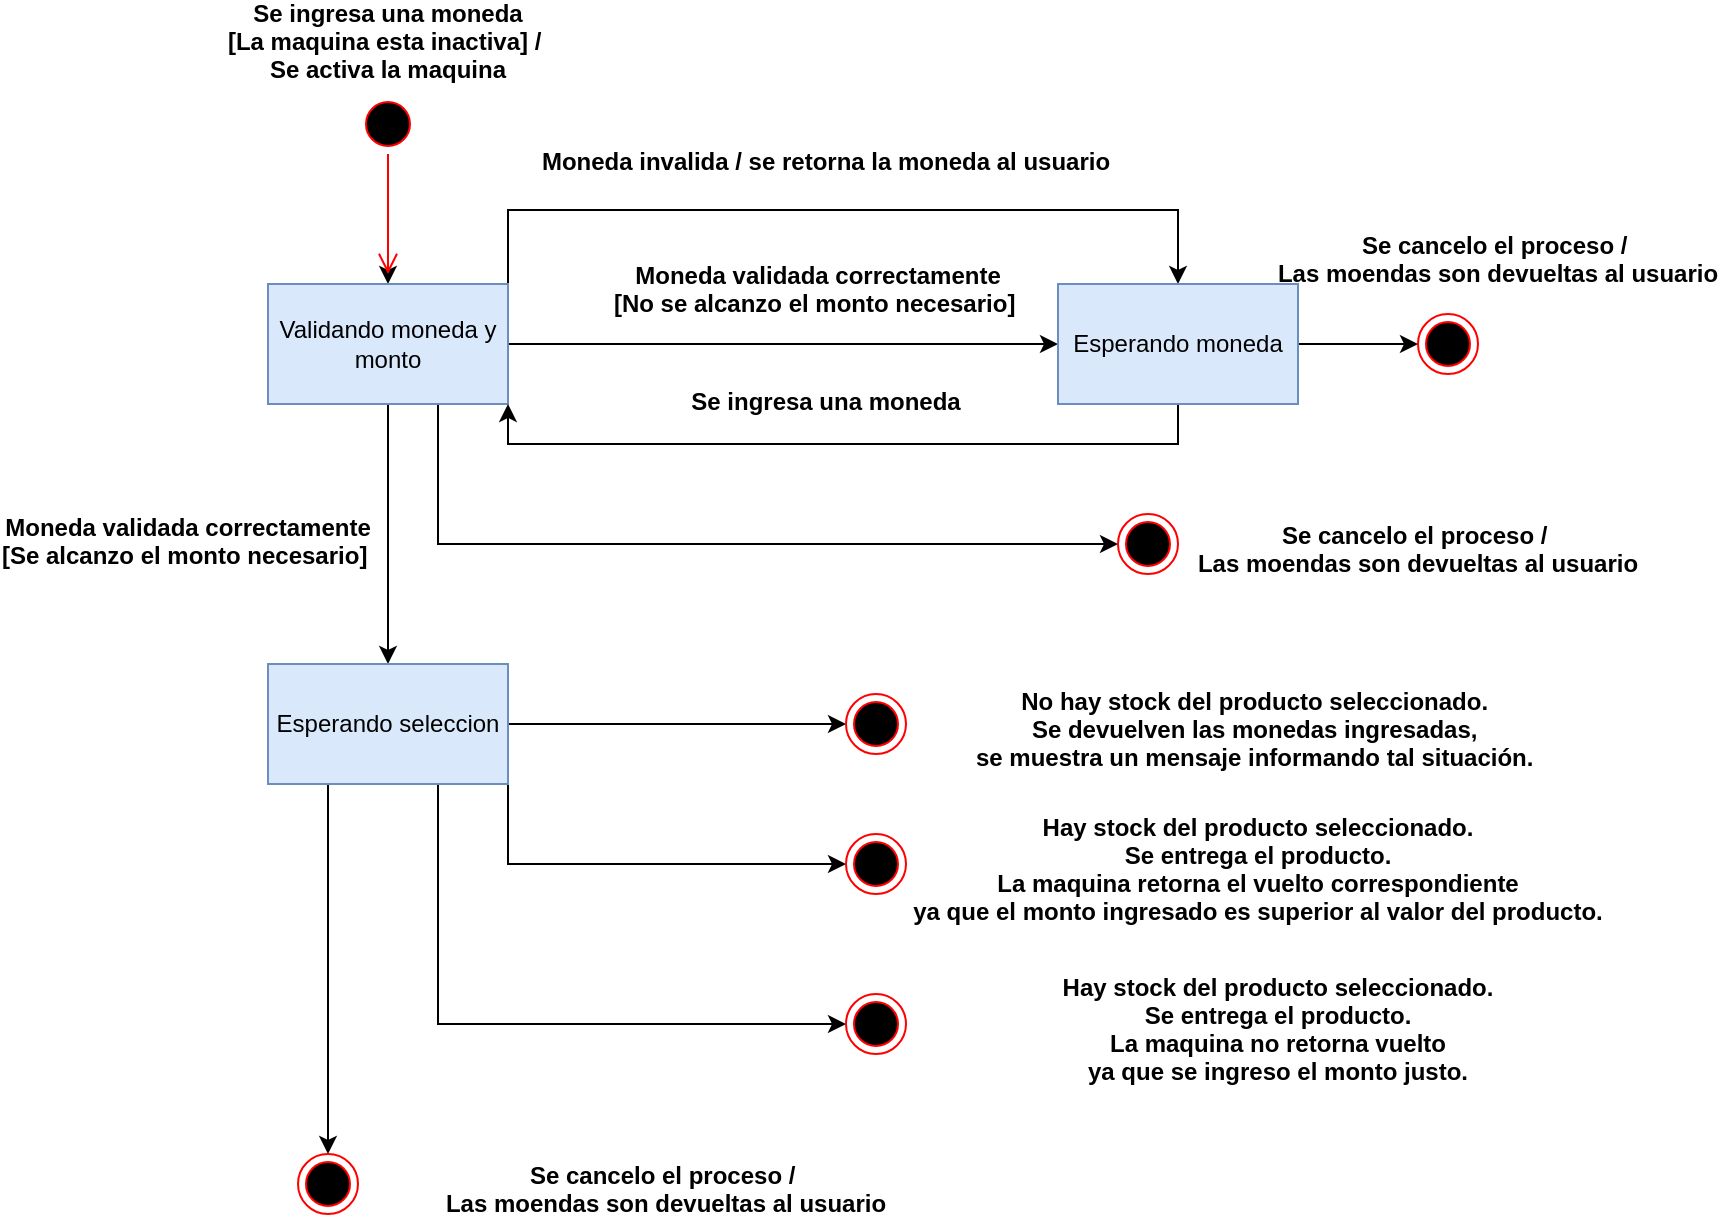 <mxfile version="15.4.3" type="device" pages="3"><diagram id="RPLlwa5Bkd9QUrqq7rQV" name="Page-1"><mxGraphModel dx="1689" dy="1651" grid="1" gridSize="10" guides="1" tooltips="1" connect="1" arrows="1" fold="1" page="1" pageScale="1" pageWidth="827" pageHeight="1169" math="0" shadow="0"><root><mxCell id="0"/><mxCell id="1" parent="0"/><mxCell id="aTMFE3EZWlXpAcPtcNbQ-23" value="" style="edgeStyle=orthogonalEdgeStyle;rounded=0;orthogonalLoop=1;jettySize=auto;html=1;" parent="1" source="aTMFE3EZWlXpAcPtcNbQ-20" target="aTMFE3EZWlXpAcPtcNbQ-22" edge="1"><mxGeometry relative="1" as="geometry"/></mxCell><mxCell id="aTMFE3EZWlXpAcPtcNbQ-20" value="" style="ellipse;html=1;shape=startState;fillColor=#000000;strokeColor=#ff0000;" parent="1" vertex="1"><mxGeometry x="140" y="20" width="30" height="30" as="geometry"/></mxCell><mxCell id="aTMFE3EZWlXpAcPtcNbQ-21" value="" style="edgeStyle=orthogonalEdgeStyle;html=1;verticalAlign=bottom;endArrow=open;endSize=8;strokeColor=#ff0000;rounded=0;" parent="1" source="aTMFE3EZWlXpAcPtcNbQ-20" edge="1"><mxGeometry relative="1" as="geometry"><mxPoint x="155" y="110" as="targetPoint"/></mxGeometry></mxCell><mxCell id="aTMFE3EZWlXpAcPtcNbQ-26" value="" style="edgeStyle=orthogonalEdgeStyle;rounded=0;orthogonalLoop=1;jettySize=auto;html=1;" parent="1" source="aTMFE3EZWlXpAcPtcNbQ-22" target="aTMFE3EZWlXpAcPtcNbQ-25" edge="1"><mxGeometry relative="1" as="geometry"/></mxCell><mxCell id="aTMFE3EZWlXpAcPtcNbQ-34" style="edgeStyle=orthogonalEdgeStyle;rounded=0;orthogonalLoop=1;jettySize=auto;html=1;exitX=1;exitY=1;exitDx=0;exitDy=0;entryX=0;entryY=0.5;entryDx=0;entryDy=0;" parent="1" source="aTMFE3EZWlXpAcPtcNbQ-22" target="aTMFE3EZWlXpAcPtcNbQ-33" edge="1"><mxGeometry relative="1" as="geometry"><Array as="points"><mxPoint x="180" y="175"/><mxPoint x="180" y="245"/></Array></mxGeometry></mxCell><mxCell id="aTMFE3EZWlXpAcPtcNbQ-36" value="" style="edgeStyle=orthogonalEdgeStyle;rounded=0;orthogonalLoop=1;jettySize=auto;html=1;" parent="1" source="aTMFE3EZWlXpAcPtcNbQ-22" target="aTMFE3EZWlXpAcPtcNbQ-35" edge="1"><mxGeometry relative="1" as="geometry"/></mxCell><mxCell id="aTMFE3EZWlXpAcPtcNbQ-49" style="edgeStyle=orthogonalEdgeStyle;rounded=0;orthogonalLoop=1;jettySize=auto;html=1;exitX=1;exitY=0;exitDx=0;exitDy=0;" parent="1" source="aTMFE3EZWlXpAcPtcNbQ-22" target="aTMFE3EZWlXpAcPtcNbQ-25" edge="1"><mxGeometry relative="1" as="geometry"><mxPoint x="570" y="40" as="targetPoint"/><Array as="points"><mxPoint x="215" y="78"/><mxPoint x="550" y="78"/></Array></mxGeometry></mxCell><mxCell id="aTMFE3EZWlXpAcPtcNbQ-22" value="Validando moneda y monto" style="whiteSpace=wrap;html=1;strokeColor=#6c8ebf;fillColor=#dae8fc;" parent="1" vertex="1"><mxGeometry x="95" y="115" width="120" height="60" as="geometry"/></mxCell><mxCell id="aTMFE3EZWlXpAcPtcNbQ-31" style="edgeStyle=orthogonalEdgeStyle;rounded=0;orthogonalLoop=1;jettySize=auto;html=1;exitX=1;exitY=0.5;exitDx=0;exitDy=0;entryX=0;entryY=0.5;entryDx=0;entryDy=0;" parent="1" source="aTMFE3EZWlXpAcPtcNbQ-25" target="aTMFE3EZWlXpAcPtcNbQ-30" edge="1"><mxGeometry relative="1" as="geometry"/></mxCell><mxCell id="aTMFE3EZWlXpAcPtcNbQ-50" style="edgeStyle=orthogonalEdgeStyle;rounded=0;orthogonalLoop=1;jettySize=auto;html=1;exitX=0.5;exitY=1;exitDx=0;exitDy=0;entryX=1;entryY=1;entryDx=0;entryDy=0;" parent="1" source="aTMFE3EZWlXpAcPtcNbQ-25" target="aTMFE3EZWlXpAcPtcNbQ-22" edge="1"><mxGeometry relative="1" as="geometry"><mxPoint x="215" y="195" as="targetPoint"/><Array as="points"><mxPoint x="550" y="195"/><mxPoint x="215" y="195"/></Array></mxGeometry></mxCell><mxCell id="aTMFE3EZWlXpAcPtcNbQ-25" value="Esperando moneda" style="whiteSpace=wrap;html=1;strokeColor=#6c8ebf;fillColor=#dae8fc;" parent="1" vertex="1"><mxGeometry x="490" y="115" width="120" height="60" as="geometry"/></mxCell><mxCell id="aTMFE3EZWlXpAcPtcNbQ-30" value="" style="ellipse;html=1;shape=endState;fillColor=#000000;strokeColor=#ff0000;" parent="1" vertex="1"><mxGeometry x="670" y="130" width="30" height="30" as="geometry"/></mxCell><mxCell id="aTMFE3EZWlXpAcPtcNbQ-33" value="" style="ellipse;html=1;shape=endState;fillColor=#000000;strokeColor=#ff0000;" parent="1" vertex="1"><mxGeometry x="520" y="230" width="30" height="30" as="geometry"/></mxCell><mxCell id="aTMFE3EZWlXpAcPtcNbQ-38" style="edgeStyle=orthogonalEdgeStyle;rounded=0;orthogonalLoop=1;jettySize=auto;html=1;exitX=1;exitY=0.5;exitDx=0;exitDy=0;entryX=0;entryY=0.5;entryDx=0;entryDy=0;" parent="1" source="aTMFE3EZWlXpAcPtcNbQ-35" target="aTMFE3EZWlXpAcPtcNbQ-37" edge="1"><mxGeometry relative="1" as="geometry"/></mxCell><mxCell id="aTMFE3EZWlXpAcPtcNbQ-44" style="edgeStyle=orthogonalEdgeStyle;rounded=0;orthogonalLoop=1;jettySize=auto;html=1;exitX=1;exitY=1;exitDx=0;exitDy=0;entryX=0;entryY=0.5;entryDx=0;entryDy=0;" parent="1" source="aTMFE3EZWlXpAcPtcNbQ-35" target="aTMFE3EZWlXpAcPtcNbQ-39" edge="1"><mxGeometry relative="1" as="geometry"><mxPoint x="360" y="385" as="targetPoint"/><Array as="points"><mxPoint x="215" y="405"/></Array></mxGeometry></mxCell><mxCell id="aTMFE3EZWlXpAcPtcNbQ-45" style="edgeStyle=orthogonalEdgeStyle;rounded=0;orthogonalLoop=1;jettySize=auto;html=1;exitX=0.75;exitY=1;exitDx=0;exitDy=0;entryX=0;entryY=0.5;entryDx=0;entryDy=0;" parent="1" source="aTMFE3EZWlXpAcPtcNbQ-35" target="aTMFE3EZWlXpAcPtcNbQ-40" edge="1"><mxGeometry relative="1" as="geometry"><mxPoint x="350" y="490" as="targetPoint"/><Array as="points"><mxPoint x="180" y="365"/><mxPoint x="180" y="485"/></Array></mxGeometry></mxCell><mxCell id="aTMFE3EZWlXpAcPtcNbQ-46" style="edgeStyle=orthogonalEdgeStyle;rounded=0;orthogonalLoop=1;jettySize=auto;html=1;exitX=0.25;exitY=1;exitDx=0;exitDy=0;" parent="1" source="aTMFE3EZWlXpAcPtcNbQ-35" target="aTMFE3EZWlXpAcPtcNbQ-41" edge="1"><mxGeometry relative="1" as="geometry"/></mxCell><mxCell id="aTMFE3EZWlXpAcPtcNbQ-35" value="Esperando seleccion" style="whiteSpace=wrap;html=1;strokeColor=#6c8ebf;fillColor=#dae8fc;" parent="1" vertex="1"><mxGeometry x="95" y="305" width="120" height="60" as="geometry"/></mxCell><mxCell id="aTMFE3EZWlXpAcPtcNbQ-37" value="" style="ellipse;html=1;shape=endState;fillColor=#000000;strokeColor=#ff0000;" parent="1" vertex="1"><mxGeometry x="384" y="320" width="30" height="30" as="geometry"/></mxCell><mxCell id="aTMFE3EZWlXpAcPtcNbQ-39" value="" style="ellipse;html=1;shape=endState;fillColor=#000000;strokeColor=#ff0000;" parent="1" vertex="1"><mxGeometry x="384" y="390" width="30" height="30" as="geometry"/></mxCell><mxCell id="aTMFE3EZWlXpAcPtcNbQ-40" value="" style="ellipse;html=1;shape=endState;fillColor=#000000;strokeColor=#ff0000;" parent="1" vertex="1"><mxGeometry x="384" y="470" width="30" height="30" as="geometry"/></mxCell><mxCell id="aTMFE3EZWlXpAcPtcNbQ-41" value="" style="ellipse;html=1;shape=endState;fillColor=#000000;strokeColor=#ff0000;" parent="1" vertex="1"><mxGeometry x="110" y="550" width="30" height="30" as="geometry"/></mxCell><mxCell id="aTMFE3EZWlXpAcPtcNbQ-47" value="Se ingresa una moneda &#10;[La maquina esta inactiva] / &#10;Se activa la maquina" style="text;align=center;fontStyle=1;verticalAlign=middle;spacingLeft=3;spacingRight=3;strokeColor=none;rotatable=0;points=[[0,0.5],[1,0.5]];portConstraint=eastwest;fillColor=default;" parent="1" vertex="1"><mxGeometry x="115" y="-20" width="80" height="26" as="geometry"/></mxCell><mxCell id="aTMFE3EZWlXpAcPtcNbQ-53" value="Moneda validada correctamente&#10;[No se alcanzo el monto necesario] " style="text;align=center;fontStyle=1;verticalAlign=middle;spacingLeft=3;spacingRight=3;strokeColor=none;rotatable=0;points=[[0,0.5],[1,0.5]];portConstraint=eastwest;fillColor=default;" parent="1" vertex="1"><mxGeometry x="330" y="104" width="80" height="26" as="geometry"/></mxCell><mxCell id="aTMFE3EZWlXpAcPtcNbQ-54" value="Moneda invalida / se retorna la moneda al usuario" style="text;align=center;fontStyle=1;verticalAlign=middle;spacingLeft=3;spacingRight=3;strokeColor=none;rotatable=0;points=[[0,0.5],[1,0.5]];portConstraint=eastwest;fillColor=default;" parent="1" vertex="1"><mxGeometry x="334" y="40" width="80" height="26" as="geometry"/></mxCell><mxCell id="aTMFE3EZWlXpAcPtcNbQ-56" value="Se ingresa una moneda" style="text;align=center;fontStyle=1;verticalAlign=middle;spacingLeft=3;spacingRight=3;strokeColor=none;rotatable=0;points=[[0,0.5],[1,0.5]];portConstraint=eastwest;fillColor=default;" parent="1" vertex="1"><mxGeometry x="334" y="160" width="80" height="26" as="geometry"/></mxCell><mxCell id="aTMFE3EZWlXpAcPtcNbQ-57" value="Se cancelo el proceso / &#10;Las moendas son devueltas al usuario" style="text;align=center;fontStyle=1;verticalAlign=middle;spacingLeft=3;spacingRight=3;strokeColor=none;rotatable=0;points=[[0,0.5],[1,0.5]];portConstraint=eastwest;fillColor=default;" parent="1" vertex="1"><mxGeometry x="670" y="89" width="80" height="26" as="geometry"/></mxCell><mxCell id="aTMFE3EZWlXpAcPtcNbQ-59" value="Se cancelo el proceso / &#10;Las moendas son devueltas al usuario" style="text;align=center;fontStyle=1;verticalAlign=middle;spacingLeft=3;spacingRight=3;strokeColor=none;rotatable=0;points=[[0,0.5],[1,0.5]];portConstraint=eastwest;fillColor=default;" parent="1" vertex="1"><mxGeometry x="630" y="234" width="80" height="26" as="geometry"/></mxCell><mxCell id="aTMFE3EZWlXpAcPtcNbQ-60" value="No hay stock del producto seleccionado. &#10;Se devuelven las monedas ingresadas, &#10;se muestra un mensaje informando tal situación. " style="text;align=center;fontStyle=1;verticalAlign=middle;spacingLeft=3;spacingRight=3;strokeColor=none;rotatable=0;points=[[0,0.5],[1,0.5]];portConstraint=eastwest;fillColor=default;" parent="1" vertex="1"><mxGeometry x="550" y="324" width="80" height="26" as="geometry"/></mxCell><mxCell id="aTMFE3EZWlXpAcPtcNbQ-63" value="Hay stock del producto seleccionado.&#10;Se entrega el producto. &#10;La maquina retorna el vuelto correspondiente&#10;ya que el monto ingresado es superior al valor del producto." style="text;align=center;fontStyle=1;verticalAlign=middle;spacingLeft=3;spacingRight=3;strokeColor=none;rotatable=0;points=[[0,0.5],[1,0.5]];portConstraint=eastwest;fillColor=default;" parent="1" vertex="1"><mxGeometry x="550" y="394" width="80" height="26" as="geometry"/></mxCell><mxCell id="aTMFE3EZWlXpAcPtcNbQ-64" value="Hay stock del producto seleccionado.&#10;Se entrega el producto. &#10;La maquina no retorna vuelto &#10;ya que se ingreso el monto justo." style="text;align=center;fontStyle=1;verticalAlign=middle;spacingLeft=3;spacingRight=3;strokeColor=none;rotatable=0;points=[[0,0.5],[1,0.5]];portConstraint=eastwest;fillColor=default;" parent="1" vertex="1"><mxGeometry x="560" y="474" width="80" height="26" as="geometry"/></mxCell><mxCell id="aTMFE3EZWlXpAcPtcNbQ-65" value="Se cancelo el proceso / &#10;Las moendas son devueltas al usuario" style="text;align=center;fontStyle=1;verticalAlign=middle;spacingLeft=3;spacingRight=3;strokeColor=none;rotatable=0;points=[[0,0.5],[1,0.5]];portConstraint=eastwest;fillColor=default;" parent="1" vertex="1"><mxGeometry x="254" y="554" width="80" height="26" as="geometry"/></mxCell><mxCell id="SzUbGaU0mBjnhXhH7Cr--2" value="Moneda validada correctamente&#10;[Se alcanzo el monto necesario] " style="text;align=center;fontStyle=1;verticalAlign=middle;spacingLeft=3;spacingRight=3;strokeColor=none;rotatable=0;points=[[0,0.5],[1,0.5]];portConstraint=eastwest;fillColor=default;" parent="1" vertex="1"><mxGeometry x="15" y="230" width="80" height="26" as="geometry"/></mxCell></root></mxGraphModel></diagram><diagram id="PhISB1Q-9o7u_9s4ol8M" name="Page-2"><mxGraphModel dx="862" dy="482" grid="1" gridSize="10" guides="1" tooltips="1" connect="1" arrows="1" fold="1" page="1" pageScale="1" pageWidth="827" pageHeight="1169" math="0" shadow="0"><root><mxCell id="FKaKVN3m6f8eHgNYtATh-0"/><mxCell id="FKaKVN3m6f8eHgNYtATh-1" parent="FKaKVN3m6f8eHgNYtATh-0"/></root></mxGraphModel></diagram><diagram id="gYNZUHWBDq2xPWAc7tLB" name="Page-3"><mxGraphModel dx="862" dy="482" grid="1" gridSize="10" guides="1" tooltips="1" connect="1" arrows="1" fold="1" page="1" pageScale="1" pageWidth="827" pageHeight="1169" math="0" shadow="0"><root><mxCell id="BxEFY1vhHte7wINSaeyQ-0"/><mxCell id="BxEFY1vhHte7wINSaeyQ-1" parent="BxEFY1vhHte7wINSaeyQ-0"/></root></mxGraphModel></diagram></mxfile>